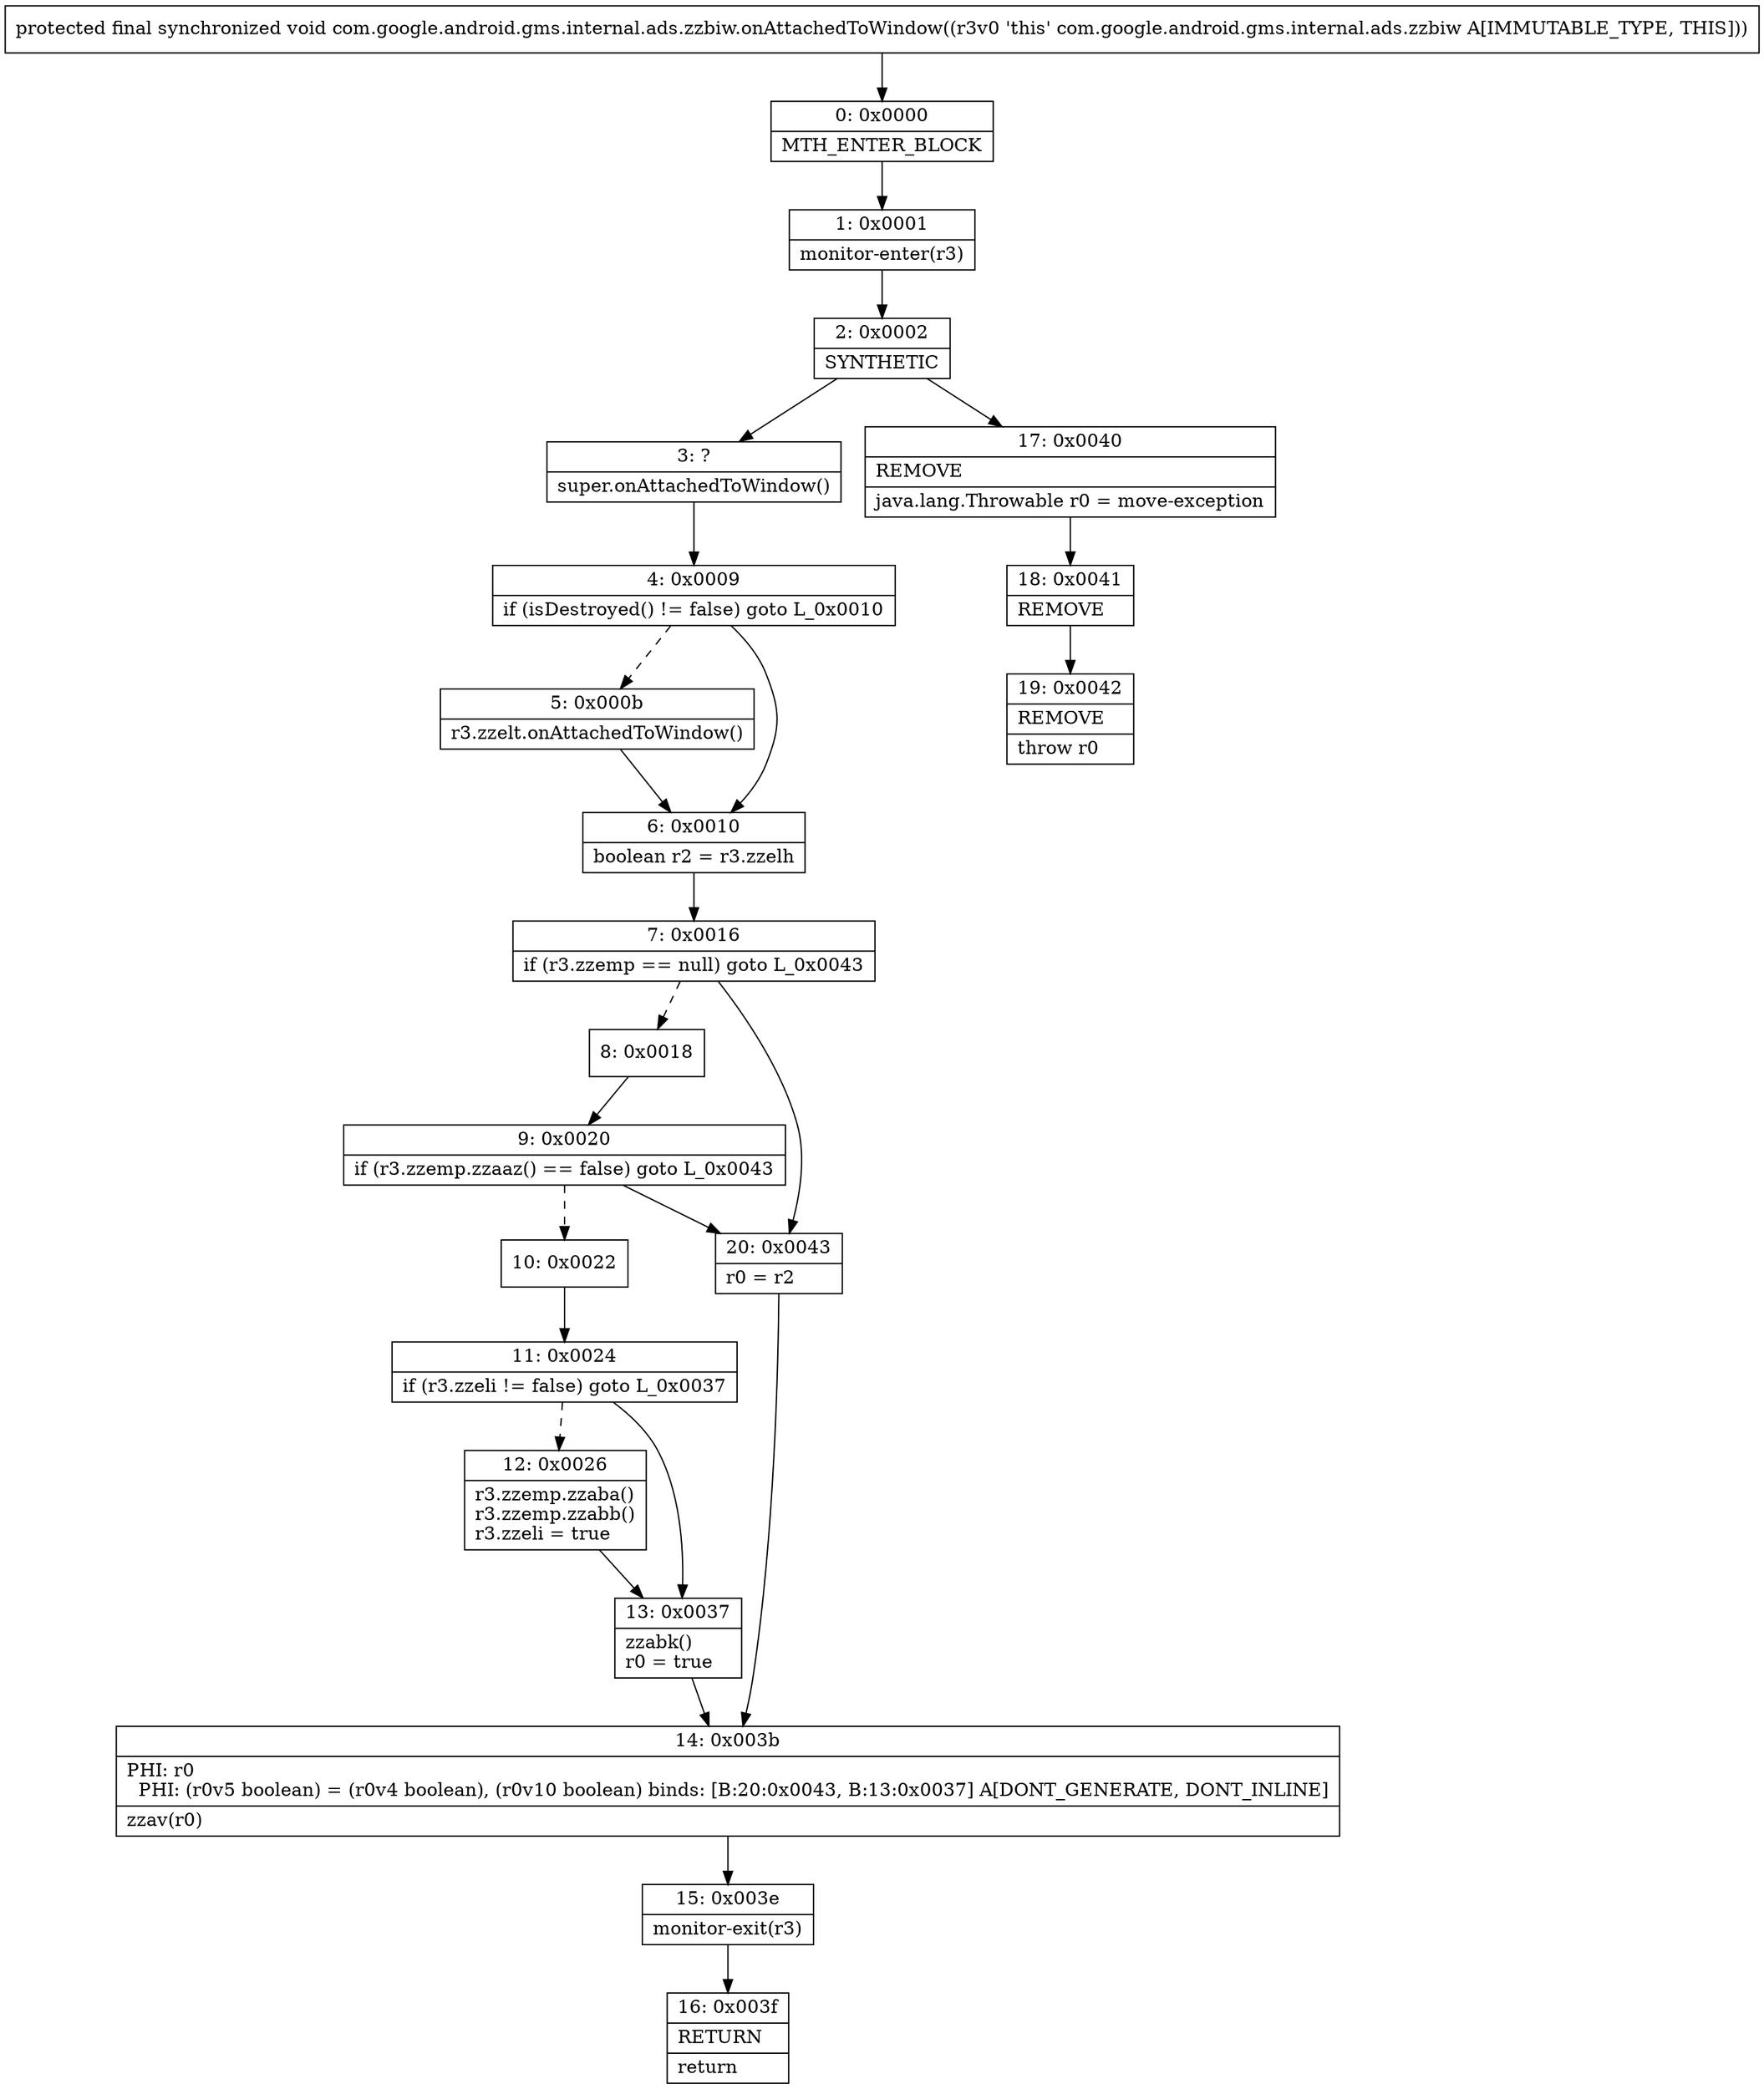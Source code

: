digraph "CFG forcom.google.android.gms.internal.ads.zzbiw.onAttachedToWindow()V" {
Node_0 [shape=record,label="{0\:\ 0x0000|MTH_ENTER_BLOCK\l}"];
Node_1 [shape=record,label="{1\:\ 0x0001|monitor\-enter(r3)\l}"];
Node_2 [shape=record,label="{2\:\ 0x0002|SYNTHETIC\l}"];
Node_3 [shape=record,label="{3\:\ ?|super.onAttachedToWindow()\l}"];
Node_4 [shape=record,label="{4\:\ 0x0009|if (isDestroyed() != false) goto L_0x0010\l}"];
Node_5 [shape=record,label="{5\:\ 0x000b|r3.zzelt.onAttachedToWindow()\l}"];
Node_6 [shape=record,label="{6\:\ 0x0010|boolean r2 = r3.zzelh\l}"];
Node_7 [shape=record,label="{7\:\ 0x0016|if (r3.zzemp == null) goto L_0x0043\l}"];
Node_8 [shape=record,label="{8\:\ 0x0018}"];
Node_9 [shape=record,label="{9\:\ 0x0020|if (r3.zzemp.zzaaz() == false) goto L_0x0043\l}"];
Node_10 [shape=record,label="{10\:\ 0x0022}"];
Node_11 [shape=record,label="{11\:\ 0x0024|if (r3.zzeli != false) goto L_0x0037\l}"];
Node_12 [shape=record,label="{12\:\ 0x0026|r3.zzemp.zzaba()\lr3.zzemp.zzabb()\lr3.zzeli = true\l}"];
Node_13 [shape=record,label="{13\:\ 0x0037|zzabk()\lr0 = true\l}"];
Node_14 [shape=record,label="{14\:\ 0x003b|PHI: r0 \l  PHI: (r0v5 boolean) = (r0v4 boolean), (r0v10 boolean) binds: [B:20:0x0043, B:13:0x0037] A[DONT_GENERATE, DONT_INLINE]\l|zzav(r0)\l}"];
Node_15 [shape=record,label="{15\:\ 0x003e|monitor\-exit(r3)\l}"];
Node_16 [shape=record,label="{16\:\ 0x003f|RETURN\l|return\l}"];
Node_17 [shape=record,label="{17\:\ 0x0040|REMOVE\l|java.lang.Throwable r0 = move\-exception\l}"];
Node_18 [shape=record,label="{18\:\ 0x0041|REMOVE\l}"];
Node_19 [shape=record,label="{19\:\ 0x0042|REMOVE\l|throw r0\l}"];
Node_20 [shape=record,label="{20\:\ 0x0043|r0 = r2\l}"];
MethodNode[shape=record,label="{protected final synchronized void com.google.android.gms.internal.ads.zzbiw.onAttachedToWindow((r3v0 'this' com.google.android.gms.internal.ads.zzbiw A[IMMUTABLE_TYPE, THIS])) }"];
MethodNode -> Node_0;
Node_0 -> Node_1;
Node_1 -> Node_2;
Node_2 -> Node_3;
Node_2 -> Node_17;
Node_3 -> Node_4;
Node_4 -> Node_5[style=dashed];
Node_4 -> Node_6;
Node_5 -> Node_6;
Node_6 -> Node_7;
Node_7 -> Node_8[style=dashed];
Node_7 -> Node_20;
Node_8 -> Node_9;
Node_9 -> Node_10[style=dashed];
Node_9 -> Node_20;
Node_10 -> Node_11;
Node_11 -> Node_12[style=dashed];
Node_11 -> Node_13;
Node_12 -> Node_13;
Node_13 -> Node_14;
Node_14 -> Node_15;
Node_15 -> Node_16;
Node_17 -> Node_18;
Node_18 -> Node_19;
Node_20 -> Node_14;
}

